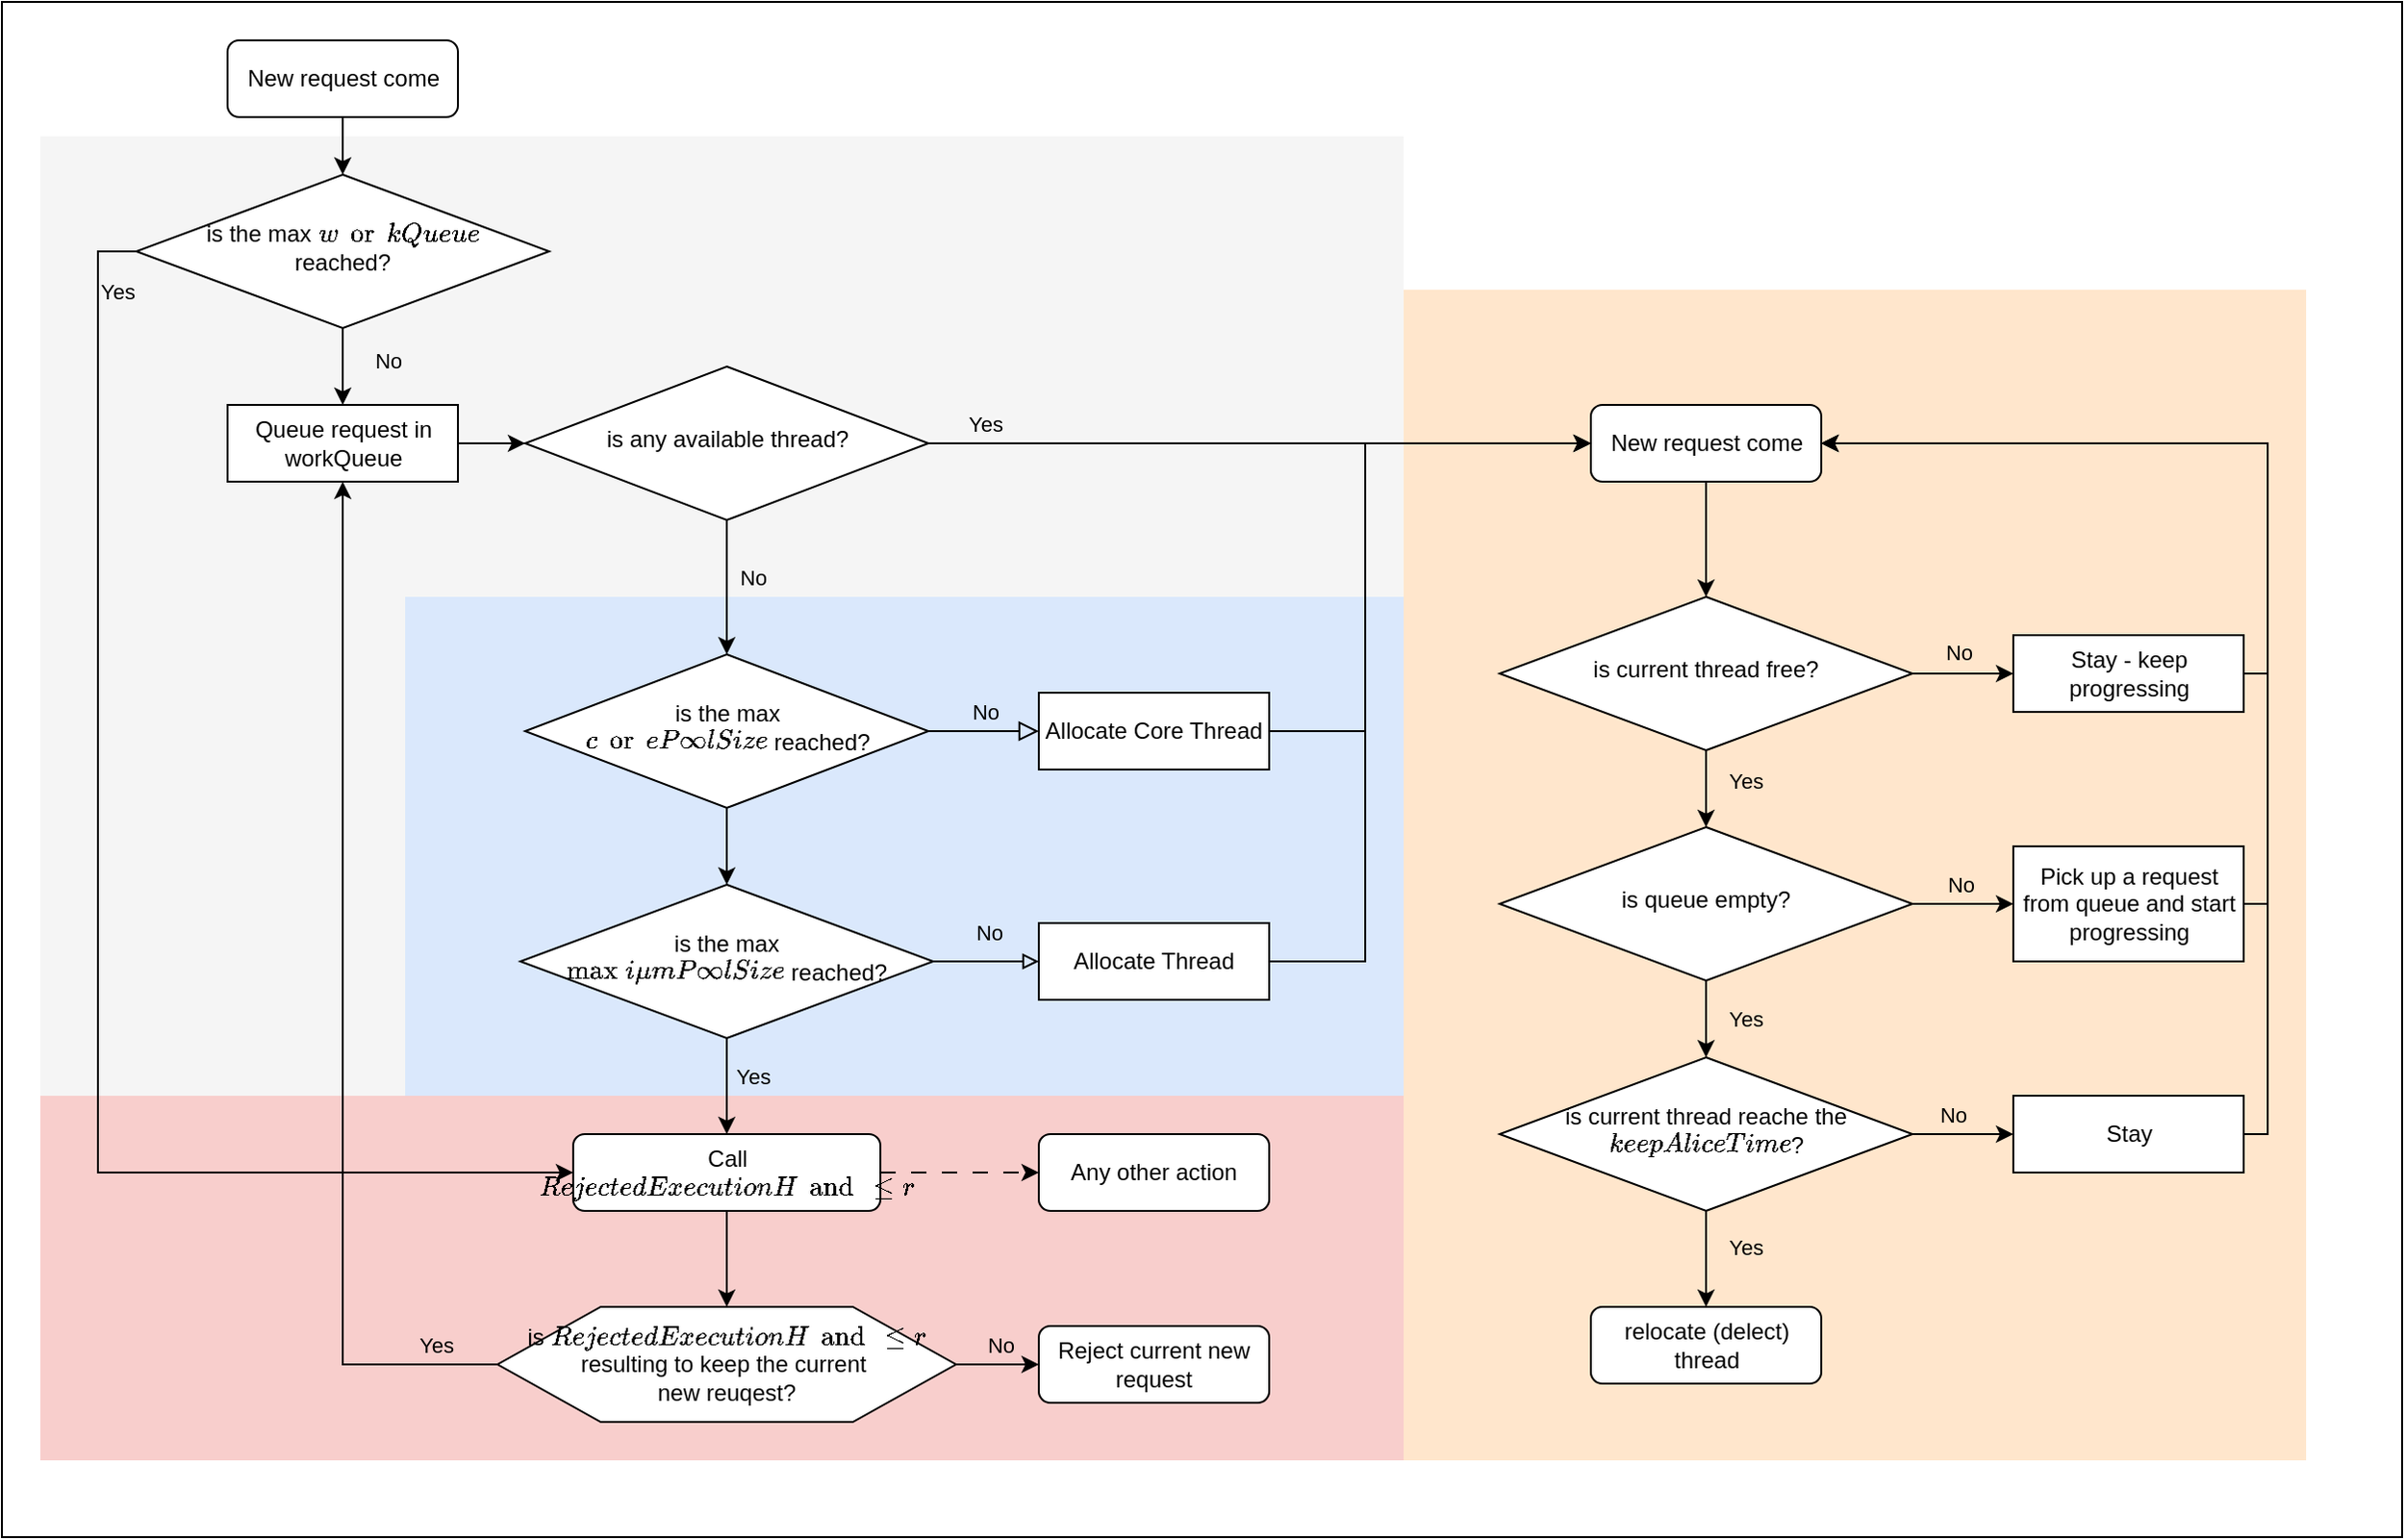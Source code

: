 <mxfile version="22.1.20" type="device">
  <diagram id="C5RBs43oDa-KdzZeNtuy" name="Page-1">
    <mxGraphModel dx="2261" dy="818" grid="1" gridSize="10" guides="1" tooltips="1" connect="1" arrows="1" fold="1" page="1" pageScale="1" pageWidth="827" pageHeight="1169" math="0" shadow="0">
      <root>
        <mxCell id="WIyWlLk6GJQsqaUBKTNV-0" />
        <mxCell id="WIyWlLk6GJQsqaUBKTNV-1" parent="WIyWlLk6GJQsqaUBKTNV-0" />
        <mxCell id="QELZMfJQ2GY_vj6Gipde-6" value="" style="rounded=0;whiteSpace=wrap;html=1;labelBackgroundColor=#f5f5f5;" vertex="1" parent="WIyWlLk6GJQsqaUBKTNV-1">
          <mxGeometry x="-100" y="100" width="1250" height="800" as="geometry" />
        </mxCell>
        <mxCell id="AgW9tGW2nO9UK1OFy2Hx-110" value="" style="rounded=0;whiteSpace=wrap;html=1;fillColor=#f5f5f5;strokeColor=none;fontColor=#333333;labelBackgroundColor=#f5f5f5;" parent="WIyWlLk6GJQsqaUBKTNV-1" vertex="1">
          <mxGeometry x="-80" y="170" width="710" height="500" as="geometry" />
        </mxCell>
        <mxCell id="AgW9tGW2nO9UK1OFy2Hx-107" value="" style="rounded=0;whiteSpace=wrap;html=1;fillColor=#f8cecc;strokeColor=none;" parent="WIyWlLk6GJQsqaUBKTNV-1" vertex="1">
          <mxGeometry x="-80" y="670" width="710" height="190" as="geometry" />
        </mxCell>
        <mxCell id="AgW9tGW2nO9UK1OFy2Hx-106" value="" style="rounded=0;whiteSpace=wrap;html=1;fillColor=#dae8fc;strokeColor=none;labelBackgroundColor=#dae8fc;" parent="WIyWlLk6GJQsqaUBKTNV-1" vertex="1">
          <mxGeometry x="110" y="410" width="520" height="260" as="geometry" />
        </mxCell>
        <mxCell id="AgW9tGW2nO9UK1OFy2Hx-105" value="" style="rounded=0;whiteSpace=wrap;html=1;fillColor=#ffe6cc;strokeColor=none;" parent="WIyWlLk6GJQsqaUBKTNV-1" vertex="1">
          <mxGeometry x="630" y="250" width="470" height="610" as="geometry" />
        </mxCell>
        <mxCell id="WIyWlLk6GJQsqaUBKTNV-5" value="No" style="edgeStyle=orthogonalEdgeStyle;rounded=0;html=1;jettySize=auto;orthogonalLoop=1;fontSize=11;endArrow=block;endFill=0;endSize=8;strokeWidth=1;shadow=0;labelBackgroundColor=none;" parent="WIyWlLk6GJQsqaUBKTNV-1" source="WIyWlLk6GJQsqaUBKTNV-6" target="WIyWlLk6GJQsqaUBKTNV-7" edge="1">
          <mxGeometry x="0.009" y="10" relative="1" as="geometry">
            <mxPoint as="offset" />
          </mxGeometry>
        </mxCell>
        <mxCell id="AgW9tGW2nO9UK1OFy2Hx-85" style="edgeStyle=orthogonalEdgeStyle;rounded=0;orthogonalLoop=1;jettySize=auto;html=1;" parent="WIyWlLk6GJQsqaUBKTNV-1" source="WIyWlLk6GJQsqaUBKTNV-6" target="AgW9tGW2nO9UK1OFy2Hx-9" edge="1">
          <mxGeometry relative="1" as="geometry" />
        </mxCell>
        <mxCell id="WIyWlLk6GJQsqaUBKTNV-6" value="is the max &lt;br&gt;`corePoolSize` reached?" style="rhombus;whiteSpace=wrap;html=1;shadow=0;fontFamily=Helvetica;fontSize=12;align=center;strokeWidth=1;spacing=6;spacingTop=-4;" parent="WIyWlLk6GJQsqaUBKTNV-1" vertex="1">
          <mxGeometry x="172.5" y="440" width="210" height="80" as="geometry" />
        </mxCell>
        <mxCell id="AgW9tGW2nO9UK1OFy2Hx-68" style="edgeStyle=orthogonalEdgeStyle;rounded=0;orthogonalLoop=1;jettySize=auto;html=1;entryX=0;entryY=0.5;entryDx=0;entryDy=0;" parent="WIyWlLk6GJQsqaUBKTNV-1" source="WIyWlLk6GJQsqaUBKTNV-7" edge="1">
          <mxGeometry relative="1" as="geometry">
            <Array as="points">
              <mxPoint x="610" y="480" />
              <mxPoint x="610" y="330" />
            </Array>
            <mxPoint x="727.5" y="330" as="targetPoint" />
          </mxGeometry>
        </mxCell>
        <mxCell id="WIyWlLk6GJQsqaUBKTNV-7" value="Allocate Core Thread" style="rounded=0;whiteSpace=wrap;html=1;fontSize=12;glass=0;strokeWidth=1;shadow=0;" parent="WIyWlLk6GJQsqaUBKTNV-1" vertex="1">
          <mxGeometry x="440" y="460" width="120" height="40" as="geometry" />
        </mxCell>
        <mxCell id="AgW9tGW2nO9UK1OFy2Hx-80" style="edgeStyle=orthogonalEdgeStyle;rounded=0;orthogonalLoop=1;jettySize=auto;html=1;" parent="WIyWlLk6GJQsqaUBKTNV-1" source="WIyWlLk6GJQsqaUBKTNV-10" target="AgW9tGW2nO9UK1OFy2Hx-8" edge="1">
          <mxGeometry relative="1" as="geometry" />
        </mxCell>
        <mxCell id="AgW9tGW2nO9UK1OFy2Hx-90" value="No" style="edgeLabel;html=1;align=center;verticalAlign=middle;resizable=0;points=[];labelBackgroundColor=#F5F5F5;" parent="AgW9tGW2nO9UK1OFy2Hx-80" vertex="1" connectable="0">
          <mxGeometry x="-0.15" y="3" relative="1" as="geometry">
            <mxPoint x="20" as="offset" />
          </mxGeometry>
        </mxCell>
        <mxCell id="AgW9tGW2nO9UK1OFy2Hx-93" style="edgeStyle=orthogonalEdgeStyle;rounded=0;orthogonalLoop=1;jettySize=auto;html=1;entryX=0;entryY=0.5;entryDx=0;entryDy=0;exitX=0;exitY=0.5;exitDx=0;exitDy=0;" parent="WIyWlLk6GJQsqaUBKTNV-1" source="WIyWlLk6GJQsqaUBKTNV-10" target="AgW9tGW2nO9UK1OFy2Hx-21" edge="1">
          <mxGeometry relative="1" as="geometry">
            <Array as="points">
              <mxPoint x="-50" y="230" />
              <mxPoint x="-50" y="710" />
            </Array>
          </mxGeometry>
        </mxCell>
        <mxCell id="AgW9tGW2nO9UK1OFy2Hx-97" value="Yes" style="edgeLabel;html=1;align=center;verticalAlign=middle;resizable=0;points=[];labelBackgroundColor=#F5F5F5;" parent="AgW9tGW2nO9UK1OFy2Hx-93" vertex="1" connectable="0">
          <mxGeometry x="-0.891" relative="1" as="geometry">
            <mxPoint x="10" as="offset" />
          </mxGeometry>
        </mxCell>
        <mxCell id="WIyWlLk6GJQsqaUBKTNV-10" value="is the max `workQueue` &lt;br&gt;reached?" style="rhombus;whiteSpace=wrap;html=1;shadow=0;fontFamily=Helvetica;fontSize=12;align=center;strokeWidth=1;spacing=6;spacingTop=-4;" parent="WIyWlLk6GJQsqaUBKTNV-1" vertex="1">
          <mxGeometry x="-30" y="190" width="215" height="80" as="geometry" />
        </mxCell>
        <mxCell id="AgW9tGW2nO9UK1OFy2Hx-82" style="edgeStyle=orthogonalEdgeStyle;rounded=0;orthogonalLoop=1;jettySize=auto;html=1;" parent="WIyWlLk6GJQsqaUBKTNV-1" source="AgW9tGW2nO9UK1OFy2Hx-8" target="AgW9tGW2nO9UK1OFy2Hx-78" edge="1">
          <mxGeometry relative="1" as="geometry" />
        </mxCell>
        <mxCell id="AgW9tGW2nO9UK1OFy2Hx-8" value="Queue request in workQueue" style="rounded=0;whiteSpace=wrap;html=1;fontSize=12;glass=0;strokeWidth=1;shadow=0;" parent="WIyWlLk6GJQsqaUBKTNV-1" vertex="1">
          <mxGeometry x="17.5" y="310" width="120" height="40" as="geometry" />
        </mxCell>
        <mxCell id="AgW9tGW2nO9UK1OFy2Hx-18" style="edgeStyle=orthogonalEdgeStyle;rounded=0;orthogonalLoop=1;jettySize=auto;html=1;endArrow=block;endFill=0;" parent="WIyWlLk6GJQsqaUBKTNV-1" source="AgW9tGW2nO9UK1OFy2Hx-9" target="AgW9tGW2nO9UK1OFy2Hx-17" edge="1">
          <mxGeometry relative="1" as="geometry" />
        </mxCell>
        <mxCell id="AgW9tGW2nO9UK1OFy2Hx-19" value="No" style="edgeLabel;html=1;align=center;verticalAlign=middle;resizable=0;points=[];labelBackgroundColor=#dae8fc;" parent="AgW9tGW2nO9UK1OFy2Hx-18" vertex="1" connectable="0">
          <mxGeometry x="0.165" y="-2" relative="1" as="geometry">
            <mxPoint x="-3" y="-17" as="offset" />
          </mxGeometry>
        </mxCell>
        <mxCell id="AgW9tGW2nO9UK1OFy2Hx-22" style="edgeStyle=orthogonalEdgeStyle;rounded=0;orthogonalLoop=1;jettySize=auto;html=1;" parent="WIyWlLk6GJQsqaUBKTNV-1" source="AgW9tGW2nO9UK1OFy2Hx-9" target="AgW9tGW2nO9UK1OFy2Hx-21" edge="1">
          <mxGeometry relative="1" as="geometry" />
        </mxCell>
        <mxCell id="AgW9tGW2nO9UK1OFy2Hx-23" value="Yes" style="edgeLabel;html=1;align=center;verticalAlign=middle;resizable=0;points=[];labelBackgroundColor=#dae8fc;" parent="AgW9tGW2nO9UK1OFy2Hx-22" vertex="1" connectable="0">
          <mxGeometry x="-0.05" y="1" relative="1" as="geometry">
            <mxPoint x="12" y="-4" as="offset" />
          </mxGeometry>
        </mxCell>
        <mxCell id="AgW9tGW2nO9UK1OFy2Hx-9" value="is the max &lt;br&gt;`maximumPoolSize` reached?" style="rhombus;whiteSpace=wrap;html=1;shadow=0;fontFamily=Helvetica;fontSize=12;align=center;strokeWidth=1;spacing=6;spacingTop=-4;" parent="WIyWlLk6GJQsqaUBKTNV-1" vertex="1">
          <mxGeometry x="170" y="560" width="215" height="80" as="geometry" />
        </mxCell>
        <mxCell id="AgW9tGW2nO9UK1OFy2Hx-47" style="edgeStyle=orthogonalEdgeStyle;rounded=0;orthogonalLoop=1;jettySize=auto;html=1;" parent="WIyWlLk6GJQsqaUBKTNV-1" source="AgW9tGW2nO9UK1OFy2Hx-12" target="AgW9tGW2nO9UK1OFy2Hx-45" edge="1">
          <mxGeometry relative="1" as="geometry" />
        </mxCell>
        <mxCell id="AgW9tGW2nO9UK1OFy2Hx-49" value="Yes" style="edgeLabel;html=1;align=center;verticalAlign=middle;resizable=0;points=[];labelBackgroundColor=#ffe6cc;" parent="AgW9tGW2nO9UK1OFy2Hx-47" vertex="1" connectable="0">
          <mxGeometry x="-0.2" relative="1" as="geometry">
            <mxPoint x="20" as="offset" />
          </mxGeometry>
        </mxCell>
        <mxCell id="AgW9tGW2nO9UK1OFy2Hx-57" style="edgeStyle=orthogonalEdgeStyle;rounded=0;orthogonalLoop=1;jettySize=auto;html=1;" parent="WIyWlLk6GJQsqaUBKTNV-1" source="AgW9tGW2nO9UK1OFy2Hx-12" target="AgW9tGW2nO9UK1OFy2Hx-53" edge="1">
          <mxGeometry relative="1" as="geometry" />
        </mxCell>
        <mxCell id="AgW9tGW2nO9UK1OFy2Hx-58" value="No" style="edgeLabel;html=1;align=center;verticalAlign=middle;resizable=0;points=[];labelBackgroundColor=#ffe6cc;" parent="AgW9tGW2nO9UK1OFy2Hx-57" vertex="1" connectable="0">
          <mxGeometry x="-0.143" y="-2" relative="1" as="geometry">
            <mxPoint x="1" y="-13" as="offset" />
          </mxGeometry>
        </mxCell>
        <mxCell id="AgW9tGW2nO9UK1OFy2Hx-12" value="is current thread free?" style="rhombus;whiteSpace=wrap;html=1;shadow=0;fontFamily=Helvetica;fontSize=12;align=center;strokeWidth=1;spacing=6;spacingTop=-4;" parent="WIyWlLk6GJQsqaUBKTNV-1" vertex="1">
          <mxGeometry x="680" y="410" width="215" height="80" as="geometry" />
        </mxCell>
        <mxCell id="AgW9tGW2nO9UK1OFy2Hx-37" style="edgeStyle=orthogonalEdgeStyle;rounded=0;orthogonalLoop=1;jettySize=auto;html=1;entryX=0;entryY=0.5;entryDx=0;entryDy=0;" parent="WIyWlLk6GJQsqaUBKTNV-1" source="AgW9tGW2nO9UK1OFy2Hx-17" edge="1">
          <mxGeometry relative="1" as="geometry">
            <Array as="points">
              <mxPoint x="610" y="600" />
              <mxPoint x="610" y="330" />
            </Array>
            <mxPoint x="727.5" y="330" as="targetPoint" />
          </mxGeometry>
        </mxCell>
        <mxCell id="AgW9tGW2nO9UK1OFy2Hx-17" value="Allocate Thread" style="rounded=0;whiteSpace=wrap;html=1;fontSize=12;glass=0;strokeWidth=1;shadow=0;" parent="WIyWlLk6GJQsqaUBKTNV-1" vertex="1">
          <mxGeometry x="440" y="580" width="120" height="40" as="geometry" />
        </mxCell>
        <mxCell id="AgW9tGW2nO9UK1OFy2Hx-28" style="edgeStyle=orthogonalEdgeStyle;rounded=0;orthogonalLoop=1;jettySize=auto;html=1;exitX=0.5;exitY=1;exitDx=0;exitDy=0;" parent="WIyWlLk6GJQsqaUBKTNV-1" source="AgW9tGW2nO9UK1OFy2Hx-21" target="QELZMfJQ2GY_vj6Gipde-5" edge="1">
          <mxGeometry relative="1" as="geometry">
            <mxPoint x="277.5" y="770" as="targetPoint" />
          </mxGeometry>
        </mxCell>
        <mxCell id="AgW9tGW2nO9UK1OFy2Hx-94" style="edgeStyle=orthogonalEdgeStyle;rounded=0;orthogonalLoop=1;jettySize=auto;html=1;dashed=1;dashPattern=8 8;" parent="WIyWlLk6GJQsqaUBKTNV-1" source="AgW9tGW2nO9UK1OFy2Hx-21" target="AgW9tGW2nO9UK1OFy2Hx-33" edge="1">
          <mxGeometry relative="1" as="geometry" />
        </mxCell>
        <mxCell id="AgW9tGW2nO9UK1OFy2Hx-21" value="Call `RejectedExecutionHandler`" style="rounded=1;whiteSpace=wrap;html=1;fontSize=12;glass=0;strokeWidth=1;shadow=0;" parent="WIyWlLk6GJQsqaUBKTNV-1" vertex="1">
          <mxGeometry x="197.5" y="690" width="160" height="40" as="geometry" />
        </mxCell>
        <mxCell id="AgW9tGW2nO9UK1OFy2Hx-30" style="edgeStyle=orthogonalEdgeStyle;rounded=0;orthogonalLoop=1;jettySize=auto;html=1;entryX=0;entryY=0.5;entryDx=0;entryDy=0;" parent="WIyWlLk6GJQsqaUBKTNV-1" source="QELZMfJQ2GY_vj6Gipde-5" target="AgW9tGW2nO9UK1OFy2Hx-25" edge="1">
          <mxGeometry relative="1" as="geometry">
            <mxPoint x="385" y="810" as="sourcePoint" />
          </mxGeometry>
        </mxCell>
        <mxCell id="AgW9tGW2nO9UK1OFy2Hx-32" value="No" style="edgeLabel;html=1;align=center;verticalAlign=middle;resizable=0;points=[];labelBackgroundColor=#f8cecc;" parent="AgW9tGW2nO9UK1OFy2Hx-30" vertex="1" connectable="0">
          <mxGeometry x="-0.018" relative="1" as="geometry">
            <mxPoint x="2" y="-10" as="offset" />
          </mxGeometry>
        </mxCell>
        <mxCell id="AgW9tGW2nO9UK1OFy2Hx-95" style="edgeStyle=orthogonalEdgeStyle;rounded=0;orthogonalLoop=1;jettySize=auto;html=1;entryX=0.5;entryY=1;entryDx=0;entryDy=0;" parent="WIyWlLk6GJQsqaUBKTNV-1" source="QELZMfJQ2GY_vj6Gipde-5" target="AgW9tGW2nO9UK1OFy2Hx-8" edge="1">
          <mxGeometry relative="1" as="geometry">
            <mxPoint x="170" y="800" as="sourcePoint" />
          </mxGeometry>
        </mxCell>
        <mxCell id="AgW9tGW2nO9UK1OFy2Hx-96" value="Yes" style="edgeLabel;html=1;align=center;verticalAlign=middle;resizable=0;points=[];labelBackgroundColor=#f8cecc;" parent="AgW9tGW2nO9UK1OFy2Hx-95" vertex="1" connectable="0">
          <mxGeometry x="-0.882" y="-1" relative="1" as="geometry">
            <mxPoint y="-9" as="offset" />
          </mxGeometry>
        </mxCell>
        <mxCell id="AgW9tGW2nO9UK1OFy2Hx-25" value="Reject current new request" style="rounded=1;whiteSpace=wrap;html=1;fontSize=12;glass=0;strokeWidth=1;shadow=0;" parent="WIyWlLk6GJQsqaUBKTNV-1" vertex="1">
          <mxGeometry x="440" y="790" width="120" height="40" as="geometry" />
        </mxCell>
        <mxCell id="AgW9tGW2nO9UK1OFy2Hx-33" value="Any other action" style="rounded=1;whiteSpace=wrap;html=1;fontSize=12;glass=0;strokeWidth=1;shadow=0;" parent="WIyWlLk6GJQsqaUBKTNV-1" vertex="1">
          <mxGeometry x="440" y="690" width="120" height="40" as="geometry" />
        </mxCell>
        <mxCell id="AgW9tGW2nO9UK1OFy2Hx-38" style="edgeStyle=orthogonalEdgeStyle;rounded=0;orthogonalLoop=1;jettySize=auto;html=1;entryX=0.5;entryY=0;entryDx=0;entryDy=0;" parent="WIyWlLk6GJQsqaUBKTNV-1" source="QELZMfJQ2GY_vj6Gipde-4" target="AgW9tGW2nO9UK1OFy2Hx-12" edge="1">
          <mxGeometry relative="1" as="geometry">
            <mxPoint x="787.5" y="370" as="sourcePoint" />
          </mxGeometry>
        </mxCell>
        <mxCell id="AgW9tGW2nO9UK1OFy2Hx-103" style="edgeStyle=orthogonalEdgeStyle;rounded=0;orthogonalLoop=1;jettySize=auto;html=1;" parent="WIyWlLk6GJQsqaUBKTNV-1" source="AgW9tGW2nO9UK1OFy2Hx-43" edge="1">
          <mxGeometry relative="1" as="geometry">
            <Array as="points">
              <mxPoint x="1080" y="570" />
              <mxPoint x="1080" y="330" />
            </Array>
            <mxPoint x="847.5" y="330" as="targetPoint" />
          </mxGeometry>
        </mxCell>
        <mxCell id="AgW9tGW2nO9UK1OFy2Hx-43" value="Pick up a request from queue and start progressing" style="rounded=0;whiteSpace=wrap;html=1;fontSize=12;glass=0;strokeWidth=1;shadow=0;" parent="WIyWlLk6GJQsqaUBKTNV-1" vertex="1">
          <mxGeometry x="947.5" y="540" width="120" height="60" as="geometry" />
        </mxCell>
        <mxCell id="AgW9tGW2nO9UK1OFy2Hx-46" style="edgeStyle=orthogonalEdgeStyle;rounded=0;orthogonalLoop=1;jettySize=auto;html=1;" parent="WIyWlLk6GJQsqaUBKTNV-1" source="AgW9tGW2nO9UK1OFy2Hx-45" target="AgW9tGW2nO9UK1OFy2Hx-43" edge="1">
          <mxGeometry relative="1" as="geometry" />
        </mxCell>
        <mxCell id="AgW9tGW2nO9UK1OFy2Hx-59" value="No" style="edgeLabel;html=1;align=center;verticalAlign=middle;resizable=0;points=[];labelBackgroundColor=#ffe6cc;" parent="AgW9tGW2nO9UK1OFy2Hx-46" vertex="1" connectable="0">
          <mxGeometry x="-0.056" y="-2" relative="1" as="geometry">
            <mxPoint y="-12" as="offset" />
          </mxGeometry>
        </mxCell>
        <mxCell id="AgW9tGW2nO9UK1OFy2Hx-60" style="edgeStyle=orthogonalEdgeStyle;rounded=0;orthogonalLoop=1;jettySize=auto;html=1;exitX=0.5;exitY=1;exitDx=0;exitDy=0;" parent="WIyWlLk6GJQsqaUBKTNV-1" source="AgW9tGW2nO9UK1OFy2Hx-45" target="AgW9tGW2nO9UK1OFy2Hx-56" edge="1">
          <mxGeometry relative="1" as="geometry" />
        </mxCell>
        <mxCell id="AgW9tGW2nO9UK1OFy2Hx-61" value="Yes" style="edgeLabel;html=1;align=center;verticalAlign=middle;resizable=0;points=[];labelBackgroundColor=#ffe6cc;" parent="AgW9tGW2nO9UK1OFy2Hx-60" vertex="1" connectable="0">
          <mxGeometry x="-0.2" y="2" relative="1" as="geometry">
            <mxPoint x="18" y="4" as="offset" />
          </mxGeometry>
        </mxCell>
        <mxCell id="AgW9tGW2nO9UK1OFy2Hx-45" value="is queue empty?" style="rhombus;whiteSpace=wrap;html=1;shadow=0;fontFamily=Helvetica;fontSize=12;align=center;strokeWidth=1;spacing=6;spacingTop=-4;" parent="WIyWlLk6GJQsqaUBKTNV-1" vertex="1">
          <mxGeometry x="680" y="530" width="215" height="80" as="geometry" />
        </mxCell>
        <mxCell id="AgW9tGW2nO9UK1OFy2Hx-102" style="edgeStyle=orthogonalEdgeStyle;rounded=0;orthogonalLoop=1;jettySize=auto;html=1;entryX=1;entryY=0.5;entryDx=0;entryDy=0;" parent="WIyWlLk6GJQsqaUBKTNV-1" source="AgW9tGW2nO9UK1OFy2Hx-53" edge="1">
          <mxGeometry relative="1" as="geometry">
            <Array as="points">
              <mxPoint x="1080" y="450" />
              <mxPoint x="1080" y="330" />
            </Array>
            <mxPoint x="847.5" y="330" as="targetPoint" />
          </mxGeometry>
        </mxCell>
        <mxCell id="AgW9tGW2nO9UK1OFy2Hx-53" value="Stay - keep progressing" style="rounded=0;whiteSpace=wrap;html=1;fontSize=12;glass=0;strokeWidth=1;shadow=0;" parent="WIyWlLk6GJQsqaUBKTNV-1" vertex="1">
          <mxGeometry x="947.5" y="430" width="120" height="40" as="geometry" />
        </mxCell>
        <mxCell id="AgW9tGW2nO9UK1OFy2Hx-66" style="edgeStyle=orthogonalEdgeStyle;rounded=0;orthogonalLoop=1;jettySize=auto;html=1;" parent="WIyWlLk6GJQsqaUBKTNV-1" source="AgW9tGW2nO9UK1OFy2Hx-56" target="AgW9tGW2nO9UK1OFy2Hx-62" edge="1">
          <mxGeometry relative="1" as="geometry" />
        </mxCell>
        <mxCell id="AgW9tGW2nO9UK1OFy2Hx-67" value="Yes" style="edgeLabel;html=1;align=center;verticalAlign=middle;resizable=0;points=[];labelBackgroundColor=#ffe6cc;" parent="AgW9tGW2nO9UK1OFy2Hx-66" vertex="1" connectable="0">
          <mxGeometry x="-0.24" y="1" relative="1" as="geometry">
            <mxPoint x="19" as="offset" />
          </mxGeometry>
        </mxCell>
        <mxCell id="AgW9tGW2nO9UK1OFy2Hx-100" style="edgeStyle=orthogonalEdgeStyle;rounded=0;orthogonalLoop=1;jettySize=auto;html=1;entryX=0;entryY=0.5;entryDx=0;entryDy=0;" parent="WIyWlLk6GJQsqaUBKTNV-1" source="AgW9tGW2nO9UK1OFy2Hx-56" target="AgW9tGW2nO9UK1OFy2Hx-99" edge="1">
          <mxGeometry relative="1" as="geometry" />
        </mxCell>
        <mxCell id="AgW9tGW2nO9UK1OFy2Hx-101" value="No" style="edgeLabel;html=1;align=center;verticalAlign=middle;resizable=0;points=[];labelBackgroundColor=#ffe6cc;" parent="AgW9tGW2nO9UK1OFy2Hx-100" vertex="1" connectable="0">
          <mxGeometry x="-0.2" y="2" relative="1" as="geometry">
            <mxPoint y="-8" as="offset" />
          </mxGeometry>
        </mxCell>
        <mxCell id="AgW9tGW2nO9UK1OFy2Hx-56" value="is current thread reache the `keepAliceTime`?" style="rhombus;whiteSpace=wrap;html=1;shadow=0;fontFamily=Helvetica;fontSize=12;align=center;strokeWidth=1;spacing=6;spacingTop=-4;" parent="WIyWlLk6GJQsqaUBKTNV-1" vertex="1">
          <mxGeometry x="680" y="650" width="215" height="80" as="geometry" />
        </mxCell>
        <mxCell id="AgW9tGW2nO9UK1OFy2Hx-62" value="relocate (delect) thread" style="rounded=1;whiteSpace=wrap;html=1;fontSize=12;glass=0;strokeWidth=1;shadow=0;" parent="WIyWlLk6GJQsqaUBKTNV-1" vertex="1">
          <mxGeometry x="727.5" y="780" width="120" height="40" as="geometry" />
        </mxCell>
        <mxCell id="AgW9tGW2nO9UK1OFy2Hx-79" style="edgeStyle=orthogonalEdgeStyle;rounded=0;orthogonalLoop=1;jettySize=auto;html=1;" parent="WIyWlLk6GJQsqaUBKTNV-1" source="AgW9tGW2nO9UK1OFy2Hx-71" target="WIyWlLk6GJQsqaUBKTNV-10" edge="1">
          <mxGeometry relative="1" as="geometry" />
        </mxCell>
        <mxCell id="AgW9tGW2nO9UK1OFy2Hx-71" value="New request come" style="rounded=1;whiteSpace=wrap;html=1;fontSize=12;glass=0;strokeWidth=1;shadow=0;" parent="WIyWlLk6GJQsqaUBKTNV-1" vertex="1">
          <mxGeometry x="17.5" y="120" width="120" height="40" as="geometry" />
        </mxCell>
        <mxCell id="AgW9tGW2nO9UK1OFy2Hx-84" style="edgeStyle=orthogonalEdgeStyle;rounded=0;orthogonalLoop=1;jettySize=auto;html=1;" parent="WIyWlLk6GJQsqaUBKTNV-1" source="AgW9tGW2nO9UK1OFy2Hx-78" target="WIyWlLk6GJQsqaUBKTNV-6" edge="1">
          <mxGeometry relative="1" as="geometry" />
        </mxCell>
        <mxCell id="AgW9tGW2nO9UK1OFy2Hx-91" value="No" style="edgeLabel;html=1;align=center;verticalAlign=middle;resizable=0;points=[];labelBackgroundColor=#F5F5F5;" parent="AgW9tGW2nO9UK1OFy2Hx-84" vertex="1" connectable="0">
          <mxGeometry x="-0.15" y="3" relative="1" as="geometry">
            <mxPoint x="10" as="offset" />
          </mxGeometry>
        </mxCell>
        <mxCell id="AgW9tGW2nO9UK1OFy2Hx-87" style="edgeStyle=orthogonalEdgeStyle;rounded=0;orthogonalLoop=1;jettySize=auto;html=1;" parent="WIyWlLk6GJQsqaUBKTNV-1" source="AgW9tGW2nO9UK1OFy2Hx-78" target="QELZMfJQ2GY_vj6Gipde-4" edge="1">
          <mxGeometry relative="1" as="geometry">
            <mxPoint x="727.5" y="330" as="targetPoint" />
          </mxGeometry>
        </mxCell>
        <mxCell id="AgW9tGW2nO9UK1OFy2Hx-89" value="Yes" style="edgeLabel;html=1;align=center;verticalAlign=middle;resizable=0;points=[];labelBackgroundColor=#f5f5f5;" parent="AgW9tGW2nO9UK1OFy2Hx-87" vertex="1" connectable="0">
          <mxGeometry x="-0.784" relative="1" as="geometry">
            <mxPoint x="-8" y="-10" as="offset" />
          </mxGeometry>
        </mxCell>
        <mxCell id="AgW9tGW2nO9UK1OFy2Hx-78" value="is any available thread?" style="rhombus;whiteSpace=wrap;html=1;shadow=0;fontFamily=Helvetica;fontSize=12;align=center;strokeWidth=1;spacing=6;spacingTop=-4;" parent="WIyWlLk6GJQsqaUBKTNV-1" vertex="1">
          <mxGeometry x="172.5" y="290" width="210" height="80" as="geometry" />
        </mxCell>
        <mxCell id="AgW9tGW2nO9UK1OFy2Hx-104" style="edgeStyle=orthogonalEdgeStyle;rounded=0;orthogonalLoop=1;jettySize=auto;html=1;" parent="WIyWlLk6GJQsqaUBKTNV-1" source="AgW9tGW2nO9UK1OFy2Hx-99" target="QELZMfJQ2GY_vj6Gipde-4" edge="1">
          <mxGeometry relative="1" as="geometry">
            <Array as="points">
              <mxPoint x="1080" y="690" />
              <mxPoint x="1080" y="330" />
            </Array>
            <mxPoint x="847.5" y="330" as="targetPoint" />
          </mxGeometry>
        </mxCell>
        <mxCell id="AgW9tGW2nO9UK1OFy2Hx-99" value="Stay" style="rounded=0;whiteSpace=wrap;html=1;fontSize=12;glass=0;strokeWidth=1;shadow=0;" parent="WIyWlLk6GJQsqaUBKTNV-1" vertex="1">
          <mxGeometry x="947.5" y="670" width="120" height="40" as="geometry" />
        </mxCell>
        <mxCell id="QELZMfJQ2GY_vj6Gipde-4" value="New request come" style="rounded=1;whiteSpace=wrap;html=1;fontSize=12;glass=0;strokeWidth=1;shadow=0;" vertex="1" parent="WIyWlLk6GJQsqaUBKTNV-1">
          <mxGeometry x="727.5" y="310" width="120" height="40" as="geometry" />
        </mxCell>
        <mxCell id="QELZMfJQ2GY_vj6Gipde-5" value="is `RejectedExecutionHandler` &lt;br&gt;resulting to keep the current&amp;nbsp;&lt;br&gt;new reuqest?" style="shape=hexagon;perimeter=hexagonPerimeter2;whiteSpace=wrap;html=1;fixedSize=1;size=53.75;" vertex="1" parent="WIyWlLk6GJQsqaUBKTNV-1">
          <mxGeometry x="158.13" y="780" width="238.75" height="60" as="geometry" />
        </mxCell>
      </root>
    </mxGraphModel>
  </diagram>
</mxfile>
